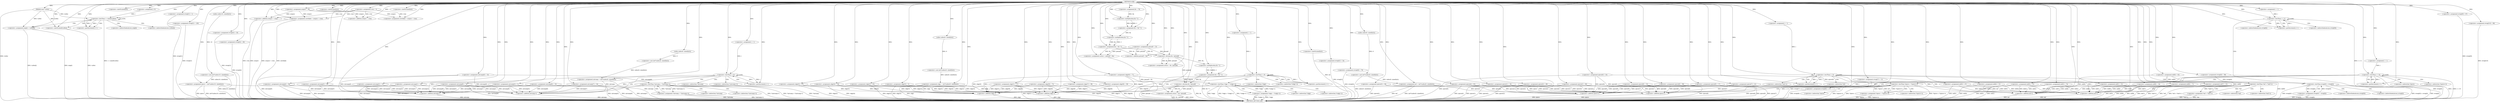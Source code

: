 digraph whfk {  
"7655398790589633931" [label = "(METHOD,whfk)" ]
"7655398790589634424" [label = "(METHOD_RETURN,void)" ]
"7655398790589633932" [label = "(PARAM,char* vydtoi)" ]
"7655398790589633940" [label = "(<operator>.assignment,cven = 5)" ]
"7655398790589633943" [label = "(<operator>.assignment,cdgjr = (int*)calloc(9, sizeof(int)))" ]
"7655398790589633945" [label = "(<operator>.cast,(int*)calloc(9, sizeof(int)))" ]
"7655398790589633947" [label = "(calloc,calloc(9, sizeof(int)))" ]
"7655398790589633949" [label = "(<operator>.sizeOf,sizeof(int))" ]
"7655398790589633951" [label = "(<operator>.assignment,cdgjr[0] = 77)" ]
"7655398790589633958" [label = "(<operator>.assignment,i=0)" ]
"7655398790589633961" [label = "(<operator>.lessThan,i < sizeof(vydtoi))" ]
"7655398790589633963" [label = "(<operator>.sizeOf,sizeof(vydtoi))" ]
"7655398790589633965" [label = "(<operator>.postIncrement,i++)" ]
"7655398790589633968" [label = "(<operator>.assignment,xoip[i] = vydtoi[i])" ]
"7655398790589633975" [label = "(<operator>.assignment,wvegt[0] = 99)" ]
"7655398790589633980" [label = "(<operator>.assignment,cdgjr[1] = 57)" ]
"7655398790589633985" [label = "(<operator>.assignment,wvegt[1] = 1)" ]
"7655398790589633991" [label = "(<operator>.assignment,znivamp = (int*)calloc(9, sizeof(int)))" ]
"7655398790589633993" [label = "(<operator>.cast,(int*)calloc(9, sizeof(int)))" ]
"7655398790589633995" [label = "(calloc,calloc(9, sizeof(int)))" ]
"7655398790589633997" [label = "(<operator>.sizeOf,sizeof(int))" ]
"7655398790589633999" [label = "(<operator>.assignment,wvegt[2] = 100)" ]
"7655398790589634004" [label = "(<operator>.assignment,znivamp[0] = 33)" ]
"7655398790589634009" [label = "(<operator>.assignment,xjmve = (int*)calloc(10, sizeof(int)))" ]
"7655398790589634011" [label = "(<operator>.cast,(int*)calloc(10, sizeof(int)))" ]
"7655398790589634013" [label = "(calloc,calloc(10, sizeof(int)))" ]
"7655398790589634015" [label = "(<operator>.sizeOf,sizeof(int))" ]
"7655398790589634017" [label = "(<operator>.assignment,cdgjr[2] = 62)" ]
"7655398790589634023" [label = "(<operator>.assignment,zcmjsw = 39)" ]
"7655398790589634026" [label = "(<operator>.assignment,znivamp[1] = 14)" ]
"7655398790589634031" [label = "(<operator>.assignment,wvegt[3] = 20)" ]
"7655398790589634036" [label = "(<operator>.assignment,wvegt[4] = 60)" ]
"7655398790589634041" [label = "(<operator>.assignment,znivamp[2] = 13)" ]
"7655398790589634046" [label = "(<operator>.assignment,cdgjr[3] = 5)" ]
"7655398790589634052" [label = "(<operator>.assignment,fiu = 76)" ]
"7655398790589634056" [label = "(<operator>.assignment,gwnudf = 23)" ]
"7655398790589634059" [label = "(<operator>.assignment,xjmve[0] = 45)" ]
"7655398790589634065" [label = "(<operator>.assignment,znivamp[3] = 56)" ]
"7655398790589634070" [label = "(<operator>.assignment,xjmve[1] = 18)" ]
"7655398790589634075" [label = "(<operator>.assignment,cdgjr[4] = 34)" ]
"7655398790589634080" [label = "(<operator>.assignment,znivamp[4] = 56)" ]
"7655398790589634085" [label = "(<operator>.assignment,znivamp[5] = 2)" ]
"7655398790589634090" [label = "(<operator>.assignment,znivamp[6] = 10)" ]
"7655398790589634095" [label = "(<operator>.assignment,xjmve[2] = 60)" ]
"7655398790589634100" [label = "(<operator>.assignment,znivamp[7] = 54)" ]
"7655398790589634106" [label = "(<operator>.assignment,xjmve[3] = 36)" ]
"7655398790589634111" [label = "(<operator>.assignment,cdgjr[5] = 97)" ]
"7655398790589634116" [label = "(<operator>.assignment,szwrkkok = zcmjsw + cven)" ]
"7655398790589634118" [label = "(<operator>.addition,zcmjsw + cven)" ]
"7655398790589634121" [label = "(<operator>.assignment,szwrkkok = zcmjsw + cven)" ]
"7655398790589634123" [label = "(<operator>.addition,zcmjsw + cven)" ]
"7655398790589634126" [label = "(<operator>.assignment,xjmve[4] = 82)" ]
"7655398790589634131" [label = "(<operator>.assignment,fiu = fiu * 2)" ]
"7655398790589634133" [label = "(<operator>.multiplication,fiu * 2)" ]
"7655398790589634136" [label = "(<operator>.assignment,fiu = fiu * 2)" ]
"7655398790589634138" [label = "(<operator>.multiplication,fiu * 2)" ]
"7655398790589634141" [label = "(<operator>.assignment,znivamp[8] = 74)" ]
"7655398790589634146" [label = "(<operator>.assignment,sstxce = gwnudf + fiu)" ]
"7655398790589634148" [label = "(<operator>.addition,gwnudf + fiu)" ]
"7655398790589634151" [label = "(<operator>.assignment,cdgjr[6] = 58)" ]
"7655398790589634156" [label = "(<operator>.assignment,exf = (int*)calloc(9, sizeof(int)))" ]
"7655398790589634158" [label = "(<operator>.cast,(int*)calloc(9, sizeof(int)))" ]
"7655398790589634160" [label = "(calloc,calloc(9, sizeof(int)))" ]
"7655398790589634162" [label = "(<operator>.sizeOf,sizeof(int))" ]
"7655398790589634166" [label = "(<operator>.assignment,i = 1)" ]
"7655398790589634169" [label = "(<operator>.lessThan,i < 9)" ]
"7655398790589634172" [label = "(<operator>.postIncrement,i++)" ]
"7655398790589634176" [label = "(<operator>.lessThan,*znivamp < *(znivamp+i))" ]
"7655398790589634180" [label = "(<operator>.addition,znivamp+i)" ]
"7655398790589634184" [label = "(<operator>.assignment,*znivamp = *(znivamp+i))" ]
"7655398790589634188" [label = "(<operator>.addition,znivamp+i)" ]
"7655398790589634191" [label = "(<operator>.assignment,sstxce = fiu / gwnudf)" ]
"7655398790589634193" [label = "(<operator>.division,fiu / gwnudf)" ]
"7655398790589634196" [label = "(<operator>.assignment,wvegt[5] = 54)" ]
"7655398790589634201" [label = "(<operator>.assignment,wvegt[6] = 79)" ]
"7655398790589634206" [label = "(<operator>.assignment,fiu = fiu * 2)" ]
"7655398790589634208" [label = "(<operator>.multiplication,fiu * 2)" ]
"7655398790589634211" [label = "(<operator>.assignment,exf[0] = 65)" ]
"7655398790589634216" [label = "(<operator>.assignment,xjmve[5] = 49)" ]
"7655398790589634221" [label = "(<operator>.assignment,exf[1] = 61)" ]
"7655398790589634226" [label = "(<operator>.assignment,sstxce = fiu / gwnudf)" ]
"7655398790589634228" [label = "(<operator>.division,fiu / gwnudf)" ]
"7655398790589634231" [label = "(<operator>.assignment,exf[2] = 74)" ]
"7655398790589634236" [label = "(<operator>.assignment,cdgjr[7] = 98)" ]
"7655398790589634241" [label = "(<operator>.assignment,exf[3] = 22)" ]
"7655398790589634246" [label = "(<operator>.assignment,wvegt[7] = 13)" ]
"7655398790589634251" [label = "(<operator>.assignment,cdgjr[8] = 75)" ]
"7655398790589634258" [label = "(<operator>.assignment,i = 1)" ]
"7655398790589634261" [label = "(<operator>.lessThan,i < 9)" ]
"7655398790589634264" [label = "(<operator>.postIncrement,i++)" ]
"7655398790589634268" [label = "(<operator>.lessThan,*cdgjr < *(cdgjr+i))" ]
"7655398790589634272" [label = "(<operator>.addition,cdgjr+i)" ]
"7655398790589634276" [label = "(<operator>.assignment,*cdgjr = *(cdgjr+i))" ]
"7655398790589634280" [label = "(<operator>.addition,cdgjr+i)" ]
"7655398790589634283" [label = "(<operator>.assignment,xjmve[6] = 98)" ]
"7655398790589634288" [label = "(<operator>.assignment,exf[4] = 22)" ]
"7655398790589634293" [label = "(<operator>.assignment,wvegt[8] = 17)" ]
"7655398790589634298" [label = "(<operator>.assignment,exf[5] = 47)" ]
"7655398790589634303" [label = "(<operator>.assignment,exf[6] = 71)" ]
"7655398790589634308" [label = "(<operator>.assignment,xjmve[7] = 41)" ]
"7655398790589634313" [label = "(<operator>.assignment,exf[7] = 61)" ]
"7655398790589634318" [label = "(<operator>.assignment,xjmve[8] = 23)" ]
"7655398790589634323" [label = "(<operator>.assignment,xjmve[9] = 17)" ]
"7655398790589634328" [label = "(<operator>.assignment,wvegt[9] = 97)" ]
"7655398790589634333" [label = "(<operator>.assignment,wvegt[10] = 88)" ]
"7655398790589634340" [label = "(<operator>.assignment,i = 1)" ]
"7655398790589634343" [label = "(<operator>.lessThan,i < 11)" ]
"7655398790589634346" [label = "(<operator>.postIncrement,i++)" ]
"7655398790589634350" [label = "(<operator>.lessThan,wvegt[0] < wvegt[i])" ]
"7655398790589634358" [label = "(<operator>.assignment,wvegt[0] = wvegt[i])" ]
"7655398790589634365" [label = "(<operator>.assignment,exf[8] = 34)" ]
"7655398790589634372" [label = "(<operator>.assignment,i = 1)" ]
"7655398790589634375" [label = "(<operator>.lessThan,i < 9)" ]
"7655398790589634378" [label = "(<operator>.postIncrement,i++)" ]
"7655398790589634382" [label = "(<operator>.lessThan,*exf < *(exf+i))" ]
"7655398790589634386" [label = "(<operator>.addition,exf+i)" ]
"7655398790589634390" [label = "(<operator>.assignment,*exf = *(exf+i))" ]
"7655398790589634394" [label = "(<operator>.addition,exf+i)" ]
"7655398790589634399" [label = "(<operator>.assignment,i = 1)" ]
"7655398790589634402" [label = "(<operator>.lessThan,i < 10)" ]
"7655398790589634405" [label = "(<operator>.postIncrement,i++)" ]
"7655398790589634409" [label = "(<operator>.lessThan,*xjmve < *(xjmve+i))" ]
"7655398790589634413" [label = "(<operator>.addition,xjmve+i)" ]
"7655398790589634417" [label = "(<operator>.assignment,*xjmve = *(xjmve+i))" ]
"7655398790589634421" [label = "(<operator>.addition,xjmve+i)" ]
"7655398790589633969" [label = "(<operator>.indirectIndexAccess,xoip[i])" ]
"7655398790589633972" [label = "(<operator>.indirectIndexAccess,vydtoi[i])" ]
"7655398790589634177" [label = "(<operator>.indirection,*znivamp)" ]
"7655398790589634179" [label = "(<operator>.indirection,*(znivamp+i))" ]
"7655398790589634185" [label = "(<operator>.indirection,*znivamp)" ]
"7655398790589634187" [label = "(<operator>.indirection,*(znivamp+i))" ]
"7655398790589634269" [label = "(<operator>.indirection,*cdgjr)" ]
"7655398790589634271" [label = "(<operator>.indirection,*(cdgjr+i))" ]
"7655398790589634277" [label = "(<operator>.indirection,*cdgjr)" ]
"7655398790589634279" [label = "(<operator>.indirection,*(cdgjr+i))" ]
"7655398790589634351" [label = "(<operator>.indirectIndexAccess,wvegt[0])" ]
"7655398790589634354" [label = "(<operator>.indirectIndexAccess,wvegt[i])" ]
"7655398790589634359" [label = "(<operator>.indirectIndexAccess,wvegt[0])" ]
"7655398790589634362" [label = "(<operator>.indirectIndexAccess,wvegt[i])" ]
"7655398790589634383" [label = "(<operator>.indirection,*exf)" ]
"7655398790589634385" [label = "(<operator>.indirection,*(exf+i))" ]
"7655398790589634391" [label = "(<operator>.indirection,*exf)" ]
"7655398790589634393" [label = "(<operator>.indirection,*(exf+i))" ]
"7655398790589634410" [label = "(<operator>.indirection,*xjmve)" ]
"7655398790589634412" [label = "(<operator>.indirection,*(xjmve+i))" ]
"7655398790589634418" [label = "(<operator>.indirection,*xjmve)" ]
"7655398790589634420" [label = "(<operator>.indirection,*(xjmve+i))" ]
  "7655398790589633932" -> "7655398790589634424"  [ label = "DDG: vydtoi"] 
  "7655398790589634413" -> "7655398790589634424"  [ label = "DDG: xjmve"] 
  "7655398790589634176" -> "7655398790589634424"  [ label = "DDG: *(znivamp+i)"] 
  "7655398790589633943" -> "7655398790589634424"  [ label = "DDG: cdgjr"] 
  "7655398790589634382" -> "7655398790589634424"  [ label = "DDG: *(exf+i)"] 
  "7655398790589634228" -> "7655398790589634424"  [ label = "DDG: fiu"] 
  "7655398790589633968" -> "7655398790589634424"  [ label = "DDG: vydtoi[i]"] 
  "7655398790589634180" -> "7655398790589634424"  [ label = "DDG: znivamp"] 
  "7655398790589634221" -> "7655398790589634424"  [ label = "DDG: exf[1]"] 
  "7655398790589634228" -> "7655398790589634424"  [ label = "DDG: gwnudf"] 
  "7655398790589634184" -> "7655398790589634424"  [ label = "DDG: *znivamp"] 
  "7655398790589634268" -> "7655398790589634424"  [ label = "DDG: *cdgjr"] 
  "7655398790589634041" -> "7655398790589634424"  [ label = "DDG: znivamp[2]"] 
  "7655398790589634065" -> "7655398790589634424"  [ label = "DDG: znivamp[3]"] 
  "7655398790589634303" -> "7655398790589634424"  [ label = "DDG: exf[6]"] 
  "7655398790589634293" -> "7655398790589634424"  [ label = "DDG: wvegt[8]"] 
  "7655398790589634080" -> "7655398790589634424"  [ label = "DDG: znivamp[4]"] 
  "7655398790589634382" -> "7655398790589634424"  [ label = "DDG: *exf"] 
  "7655398790589634004" -> "7655398790589634424"  [ label = "DDG: znivamp[0]"] 
  "7655398790589634343" -> "7655398790589634424"  [ label = "DDG: i < 11"] 
  "7655398790589634156" -> "7655398790589634424"  [ label = "DDG: exf"] 
  "7655398790589634106" -> "7655398790589634424"  [ label = "DDG: xjmve[3]"] 
  "7655398790589634231" -> "7655398790589634424"  [ label = "DDG: exf[2]"] 
  "7655398790589634046" -> "7655398790589634424"  [ label = "DDG: cdgjr[3]"] 
  "7655398790589633999" -> "7655398790589634424"  [ label = "DDG: wvegt[2]"] 
  "7655398790589634402" -> "7655398790589634424"  [ label = "DDG: i < 10"] 
  "7655398790589634298" -> "7655398790589634424"  [ label = "DDG: exf[5]"] 
  "7655398790589634075" -> "7655398790589634424"  [ label = "DDG: cdgjr[4]"] 
  "7655398790589634176" -> "7655398790589634424"  [ label = "DDG: *znivamp < *(znivamp+i)"] 
  "7655398790589634390" -> "7655398790589634424"  [ label = "DDG: *(exf+i)"] 
  "7655398790589634358" -> "7655398790589634424"  [ label = "DDG: wvegt[0]"] 
  "7655398790589634123" -> "7655398790589634424"  [ label = "DDG: cven"] 
  "7655398790589633968" -> "7655398790589634424"  [ label = "DDG: xoip[i]"] 
  "7655398790589634184" -> "7655398790589634424"  [ label = "DDG: *(znivamp+i)"] 
  "7655398790589634268" -> "7655398790589634424"  [ label = "DDG: *cdgjr < *(cdgjr+i)"] 
  "7655398790589634158" -> "7655398790589634424"  [ label = "DDG: calloc(9, sizeof(int))"] 
  "7655398790589633985" -> "7655398790589634424"  [ label = "DDG: wvegt[1]"] 
  "7655398790589634241" -> "7655398790589634424"  [ label = "DDG: exf[3]"] 
  "7655398790589634121" -> "7655398790589634424"  [ label = "DDG: zcmjsw + cven"] 
  "7655398790589634333" -> "7655398790589634424"  [ label = "DDG: wvegt[10]"] 
  "7655398790589634141" -> "7655398790589634424"  [ label = "DDG: znivamp[8]"] 
  "7655398790589633991" -> "7655398790589634424"  [ label = "DDG: znivamp"] 
  "7655398790589634318" -> "7655398790589634424"  [ label = "DDG: xjmve[8]"] 
  "7655398790589634386" -> "7655398790589634424"  [ label = "DDG: exf"] 
  "7655398790589634201" -> "7655398790589634424"  [ label = "DDG: wvegt[6]"] 
  "7655398790589634211" -> "7655398790589634424"  [ label = "DDG: exf[0]"] 
  "7655398790589634402" -> "7655398790589634424"  [ label = "DDG: i"] 
  "7655398790589634009" -> "7655398790589634424"  [ label = "DDG: (int*)calloc(10, sizeof(int))"] 
  "7655398790589634283" -> "7655398790589634424"  [ label = "DDG: xjmve[6]"] 
  "7655398790589634409" -> "7655398790589634424"  [ label = "DDG: *xjmve < *(xjmve+i)"] 
  "7655398790589634017" -> "7655398790589634424"  [ label = "DDG: cdgjr[2]"] 
  "7655398790589634031" -> "7655398790589634424"  [ label = "DDG: wvegt[3]"] 
  "7655398790589634421" -> "7655398790589634424"  [ label = "DDG: xjmve"] 
  "7655398790589634350" -> "7655398790589634424"  [ label = "DDG: wvegt[0] < wvegt[i]"] 
  "7655398790589634036" -> "7655398790589634424"  [ label = "DDG: wvegt[4]"] 
  "7655398790589634009" -> "7655398790589634424"  [ label = "DDG: xjmve"] 
  "7655398790589634246" -> "7655398790589634424"  [ label = "DDG: wvegt[7]"] 
  "7655398790589634059" -> "7655398790589634424"  [ label = "DDG: xjmve[0]"] 
  "7655398790589634090" -> "7655398790589634424"  [ label = "DDG: znivamp[6]"] 
  "7655398790589634162" -> "7655398790589634424"  [ label = "DDG: int"] 
  "7655398790589634151" -> "7655398790589634424"  [ label = "DDG: cdgjr[6]"] 
  "7655398790589634375" -> "7655398790589634424"  [ label = "DDG: i < 9"] 
  "7655398790589633961" -> "7655398790589634424"  [ label = "DDG: i < sizeof(vydtoi)"] 
  "7655398790589634280" -> "7655398790589634424"  [ label = "DDG: cdgjr"] 
  "7655398790589634011" -> "7655398790589634424"  [ label = "DDG: calloc(10, sizeof(int))"] 
  "7655398790589634095" -> "7655398790589634424"  [ label = "DDG: xjmve[2]"] 
  "7655398790589634323" -> "7655398790589634424"  [ label = "DDG: xjmve[9]"] 
  "7655398790589634276" -> "7655398790589634424"  [ label = "DDG: *cdgjr"] 
  "7655398790589634350" -> "7655398790589634424"  [ label = "DDG: wvegt[i]"] 
  "7655398790589634111" -> "7655398790589634424"  [ label = "DDG: cdgjr[5]"] 
  "7655398790589634126" -> "7655398790589634424"  [ label = "DDG: xjmve[4]"] 
  "7655398790589634409" -> "7655398790589634424"  [ label = "DDG: *(xjmve+i)"] 
  "7655398790589634390" -> "7655398790589634424"  [ label = "DDG: *exf"] 
  "7655398790589634176" -> "7655398790589634424"  [ label = "DDG: *znivamp"] 
  "7655398790589634276" -> "7655398790589634424"  [ label = "DDG: *(cdgjr+i)"] 
  "7655398790589634146" -> "7655398790589634424"  [ label = "DDG: gwnudf + fiu"] 
  "7655398790589634365" -> "7655398790589634424"  [ label = "DDG: exf[8]"] 
  "7655398790589634226" -> "7655398790589634424"  [ label = "DDG: fiu / gwnudf"] 
  "7655398790589634188" -> "7655398790589634424"  [ label = "DDG: znivamp"] 
  "7655398790589634026" -> "7655398790589634424"  [ label = "DDG: znivamp[1]"] 
  "7655398790589634350" -> "7655398790589634424"  [ label = "DDG: wvegt[0]"] 
  "7655398790589634206" -> "7655398790589634424"  [ label = "DDG: fiu * 2"] 
  "7655398790589634123" -> "7655398790589634424"  [ label = "DDG: zcmjsw"] 
  "7655398790589633951" -> "7655398790589634424"  [ label = "DDG: cdgjr[0]"] 
  "7655398790589634358" -> "7655398790589634424"  [ label = "DDG: wvegt[i]"] 
  "7655398790589634313" -> "7655398790589634424"  [ label = "DDG: exf[7]"] 
  "7655398790589634226" -> "7655398790589634424"  [ label = "DDG: sstxce"] 
  "7655398790589634417" -> "7655398790589634424"  [ label = "DDG: *xjmve"] 
  "7655398790589634085" -> "7655398790589634424"  [ label = "DDG: znivamp[5]"] 
  "7655398790589634196" -> "7655398790589634424"  [ label = "DDG: wvegt[5]"] 
  "7655398790589633963" -> "7655398790589634424"  [ label = "DDG: vydtoi"] 
  "7655398790589634100" -> "7655398790589634424"  [ label = "DDG: znivamp[7]"] 
  "7655398790589633980" -> "7655398790589634424"  [ label = "DDG: cdgjr[1]"] 
  "7655398790589633975" -> "7655398790589634424"  [ label = "DDG: wvegt[0]"] 
  "7655398790589634382" -> "7655398790589634424"  [ label = "DDG: *exf < *(exf+i)"] 
  "7655398790589634409" -> "7655398790589634424"  [ label = "DDG: *xjmve"] 
  "7655398790589634121" -> "7655398790589634424"  [ label = "DDG: szwrkkok"] 
  "7655398790589634156" -> "7655398790589634424"  [ label = "DDG: (int*)calloc(9, sizeof(int))"] 
  "7655398790589634070" -> "7655398790589634424"  [ label = "DDG: xjmve[1]"] 
  "7655398790589634251" -> "7655398790589634424"  [ label = "DDG: cdgjr[8]"] 
  "7655398790589634216" -> "7655398790589634424"  [ label = "DDG: xjmve[5]"] 
  "7655398790589634272" -> "7655398790589634424"  [ label = "DDG: cdgjr"] 
  "7655398790589634417" -> "7655398790589634424"  [ label = "DDG: *(xjmve+i)"] 
  "7655398790589634236" -> "7655398790589634424"  [ label = "DDG: cdgjr[7]"] 
  "7655398790589634288" -> "7655398790589634424"  [ label = "DDG: exf[4]"] 
  "7655398790589634308" -> "7655398790589634424"  [ label = "DDG: xjmve[7]"] 
  "7655398790589634328" -> "7655398790589634424"  [ label = "DDG: wvegt[9]"] 
  "7655398790589634268" -> "7655398790589634424"  [ label = "DDG: *(cdgjr+i)"] 
  "7655398790589634394" -> "7655398790589634424"  [ label = "DDG: exf"] 
  "7655398790589633931" -> "7655398790589633932"  [ label = "DDG: "] 
  "7655398790589633931" -> "7655398790589633940"  [ label = "DDG: "] 
  "7655398790589633945" -> "7655398790589633943"  [ label = "DDG: calloc(9, sizeof(int))"] 
  "7655398790589633931" -> "7655398790589633943"  [ label = "DDG: "] 
  "7655398790589633947" -> "7655398790589633945"  [ label = "DDG: 9"] 
  "7655398790589633931" -> "7655398790589633947"  [ label = "DDG: "] 
  "7655398790589633931" -> "7655398790589633949"  [ label = "DDG: "] 
  "7655398790589633931" -> "7655398790589633951"  [ label = "DDG: "] 
  "7655398790589633931" -> "7655398790589633958"  [ label = "DDG: "] 
  "7655398790589633958" -> "7655398790589633961"  [ label = "DDG: i"] 
  "7655398790589633965" -> "7655398790589633961"  [ label = "DDG: i"] 
  "7655398790589633931" -> "7655398790589633961"  [ label = "DDG: "] 
  "7655398790589633932" -> "7655398790589633961"  [ label = "DDG: vydtoi"] 
  "7655398790589633932" -> "7655398790589633963"  [ label = "DDG: vydtoi"] 
  "7655398790589633931" -> "7655398790589633963"  [ label = "DDG: "] 
  "7655398790589633961" -> "7655398790589633965"  [ label = "DDG: i"] 
  "7655398790589633931" -> "7655398790589633965"  [ label = "DDG: "] 
  "7655398790589633932" -> "7655398790589633968"  [ label = "DDG: vydtoi"] 
  "7655398790589633931" -> "7655398790589633968"  [ label = "DDG: "] 
  "7655398790589633931" -> "7655398790589633975"  [ label = "DDG: "] 
  "7655398790589633931" -> "7655398790589633980"  [ label = "DDG: "] 
  "7655398790589633931" -> "7655398790589633985"  [ label = "DDG: "] 
  "7655398790589633993" -> "7655398790589633991"  [ label = "DDG: calloc(9, sizeof(int))"] 
  "7655398790589633931" -> "7655398790589633991"  [ label = "DDG: "] 
  "7655398790589633995" -> "7655398790589633993"  [ label = "DDG: 9"] 
  "7655398790589633931" -> "7655398790589633995"  [ label = "DDG: "] 
  "7655398790589633931" -> "7655398790589633997"  [ label = "DDG: "] 
  "7655398790589633931" -> "7655398790589633999"  [ label = "DDG: "] 
  "7655398790589633931" -> "7655398790589634004"  [ label = "DDG: "] 
  "7655398790589634011" -> "7655398790589634009"  [ label = "DDG: calloc(10, sizeof(int))"] 
  "7655398790589633931" -> "7655398790589634009"  [ label = "DDG: "] 
  "7655398790589634013" -> "7655398790589634011"  [ label = "DDG: 10"] 
  "7655398790589633931" -> "7655398790589634013"  [ label = "DDG: "] 
  "7655398790589633931" -> "7655398790589634015"  [ label = "DDG: "] 
  "7655398790589633931" -> "7655398790589634017"  [ label = "DDG: "] 
  "7655398790589633931" -> "7655398790589634023"  [ label = "DDG: "] 
  "7655398790589633931" -> "7655398790589634026"  [ label = "DDG: "] 
  "7655398790589633931" -> "7655398790589634031"  [ label = "DDG: "] 
  "7655398790589633931" -> "7655398790589634036"  [ label = "DDG: "] 
  "7655398790589633931" -> "7655398790589634041"  [ label = "DDG: "] 
  "7655398790589633931" -> "7655398790589634046"  [ label = "DDG: "] 
  "7655398790589633931" -> "7655398790589634052"  [ label = "DDG: "] 
  "7655398790589633931" -> "7655398790589634056"  [ label = "DDG: "] 
  "7655398790589633931" -> "7655398790589634059"  [ label = "DDG: "] 
  "7655398790589633931" -> "7655398790589634065"  [ label = "DDG: "] 
  "7655398790589633931" -> "7655398790589634070"  [ label = "DDG: "] 
  "7655398790589633931" -> "7655398790589634075"  [ label = "DDG: "] 
  "7655398790589633931" -> "7655398790589634080"  [ label = "DDG: "] 
  "7655398790589633931" -> "7655398790589634085"  [ label = "DDG: "] 
  "7655398790589633931" -> "7655398790589634090"  [ label = "DDG: "] 
  "7655398790589633931" -> "7655398790589634095"  [ label = "DDG: "] 
  "7655398790589633931" -> "7655398790589634100"  [ label = "DDG: "] 
  "7655398790589633931" -> "7655398790589634106"  [ label = "DDG: "] 
  "7655398790589633931" -> "7655398790589634111"  [ label = "DDG: "] 
  "7655398790589634023" -> "7655398790589634116"  [ label = "DDG: zcmjsw"] 
  "7655398790589633931" -> "7655398790589634116"  [ label = "DDG: "] 
  "7655398790589633940" -> "7655398790589634116"  [ label = "DDG: cven"] 
  "7655398790589634023" -> "7655398790589634118"  [ label = "DDG: zcmjsw"] 
  "7655398790589633931" -> "7655398790589634118"  [ label = "DDG: "] 
  "7655398790589633940" -> "7655398790589634118"  [ label = "DDG: cven"] 
  "7655398790589633931" -> "7655398790589634121"  [ label = "DDG: "] 
  "7655398790589634023" -> "7655398790589634121"  [ label = "DDG: zcmjsw"] 
  "7655398790589633940" -> "7655398790589634121"  [ label = "DDG: cven"] 
  "7655398790589633931" -> "7655398790589634123"  [ label = "DDG: "] 
  "7655398790589634023" -> "7655398790589634123"  [ label = "DDG: zcmjsw"] 
  "7655398790589633940" -> "7655398790589634123"  [ label = "DDG: cven"] 
  "7655398790589633931" -> "7655398790589634126"  [ label = "DDG: "] 
  "7655398790589634133" -> "7655398790589634131"  [ label = "DDG: fiu"] 
  "7655398790589634133" -> "7655398790589634131"  [ label = "DDG: 2"] 
  "7655398790589633931" -> "7655398790589634131"  [ label = "DDG: "] 
  "7655398790589634052" -> "7655398790589634133"  [ label = "DDG: fiu"] 
  "7655398790589633931" -> "7655398790589634133"  [ label = "DDG: "] 
  "7655398790589634138" -> "7655398790589634136"  [ label = "DDG: fiu"] 
  "7655398790589634138" -> "7655398790589634136"  [ label = "DDG: 2"] 
  "7655398790589633931" -> "7655398790589634136"  [ label = "DDG: "] 
  "7655398790589634131" -> "7655398790589634138"  [ label = "DDG: fiu"] 
  "7655398790589633931" -> "7655398790589634138"  [ label = "DDG: "] 
  "7655398790589633931" -> "7655398790589634141"  [ label = "DDG: "] 
  "7655398790589634056" -> "7655398790589634146"  [ label = "DDG: gwnudf"] 
  "7655398790589633931" -> "7655398790589634146"  [ label = "DDG: "] 
  "7655398790589634136" -> "7655398790589634146"  [ label = "DDG: fiu"] 
  "7655398790589634056" -> "7655398790589634148"  [ label = "DDG: gwnudf"] 
  "7655398790589633931" -> "7655398790589634148"  [ label = "DDG: "] 
  "7655398790589634136" -> "7655398790589634148"  [ label = "DDG: fiu"] 
  "7655398790589633931" -> "7655398790589634151"  [ label = "DDG: "] 
  "7655398790589634158" -> "7655398790589634156"  [ label = "DDG: calloc(9, sizeof(int))"] 
  "7655398790589633931" -> "7655398790589634156"  [ label = "DDG: "] 
  "7655398790589634160" -> "7655398790589634158"  [ label = "DDG: 9"] 
  "7655398790589633931" -> "7655398790589634160"  [ label = "DDG: "] 
  "7655398790589633931" -> "7655398790589634162"  [ label = "DDG: "] 
  "7655398790589633931" -> "7655398790589634166"  [ label = "DDG: "] 
  "7655398790589634166" -> "7655398790589634169"  [ label = "DDG: i"] 
  "7655398790589634172" -> "7655398790589634169"  [ label = "DDG: i"] 
  "7655398790589633931" -> "7655398790589634169"  [ label = "DDG: "] 
  "7655398790589633931" -> "7655398790589634172"  [ label = "DDG: "] 
  "7655398790589634169" -> "7655398790589634172"  [ label = "DDG: i"] 
  "7655398790589634184" -> "7655398790589634176"  [ label = "DDG: *znivamp"] 
  "7655398790589634004" -> "7655398790589634176"  [ label = "DDG: znivamp[0]"] 
  "7655398790589634041" -> "7655398790589634180"  [ label = "DDG: znivamp[2]"] 
  "7655398790589634065" -> "7655398790589634180"  [ label = "DDG: znivamp[3]"] 
  "7655398790589634090" -> "7655398790589634180"  [ label = "DDG: znivamp[6]"] 
  "7655398790589634004" -> "7655398790589634180"  [ label = "DDG: znivamp[0]"] 
  "7655398790589634080" -> "7655398790589634180"  [ label = "DDG: znivamp[4]"] 
  "7655398790589633991" -> "7655398790589634180"  [ label = "DDG: znivamp"] 
  "7655398790589634141" -> "7655398790589634180"  [ label = "DDG: znivamp[8]"] 
  "7655398790589634026" -> "7655398790589634180"  [ label = "DDG: znivamp[1]"] 
  "7655398790589634100" -> "7655398790589634180"  [ label = "DDG: znivamp[7]"] 
  "7655398790589634085" -> "7655398790589634180"  [ label = "DDG: znivamp[5]"] 
  "7655398790589633931" -> "7655398790589634180"  [ label = "DDG: "] 
  "7655398790589634169" -> "7655398790589634180"  [ label = "DDG: i"] 
  "7655398790589634176" -> "7655398790589634184"  [ label = "DDG: *(znivamp+i)"] 
  "7655398790589634041" -> "7655398790589634188"  [ label = "DDG: znivamp[2]"] 
  "7655398790589634065" -> "7655398790589634188"  [ label = "DDG: znivamp[3]"] 
  "7655398790589634141" -> "7655398790589634188"  [ label = "DDG: znivamp[8]"] 
  "7655398790589634090" -> "7655398790589634188"  [ label = "DDG: znivamp[6]"] 
  "7655398790589634026" -> "7655398790589634188"  [ label = "DDG: znivamp[1]"] 
  "7655398790589634004" -> "7655398790589634188"  [ label = "DDG: znivamp[0]"] 
  "7655398790589634080" -> "7655398790589634188"  [ label = "DDG: znivamp[4]"] 
  "7655398790589634100" -> "7655398790589634188"  [ label = "DDG: znivamp[7]"] 
  "7655398790589634085" -> "7655398790589634188"  [ label = "DDG: znivamp[5]"] 
  "7655398790589633931" -> "7655398790589634188"  [ label = "DDG: "] 
  "7655398790589634169" -> "7655398790589634188"  [ label = "DDG: i"] 
  "7655398790589634193" -> "7655398790589634191"  [ label = "DDG: fiu"] 
  "7655398790589634193" -> "7655398790589634191"  [ label = "DDG: gwnudf"] 
  "7655398790589633931" -> "7655398790589634191"  [ label = "DDG: "] 
  "7655398790589633931" -> "7655398790589634193"  [ label = "DDG: "] 
  "7655398790589634136" -> "7655398790589634193"  [ label = "DDG: fiu"] 
  "7655398790589634056" -> "7655398790589634193"  [ label = "DDG: gwnudf"] 
  "7655398790589633931" -> "7655398790589634196"  [ label = "DDG: "] 
  "7655398790589633931" -> "7655398790589634201"  [ label = "DDG: "] 
  "7655398790589634208" -> "7655398790589634206"  [ label = "DDG: fiu"] 
  "7655398790589634208" -> "7655398790589634206"  [ label = "DDG: 2"] 
  "7655398790589633931" -> "7655398790589634206"  [ label = "DDG: "] 
  "7655398790589634193" -> "7655398790589634208"  [ label = "DDG: fiu"] 
  "7655398790589633931" -> "7655398790589634208"  [ label = "DDG: "] 
  "7655398790589633931" -> "7655398790589634211"  [ label = "DDG: "] 
  "7655398790589633931" -> "7655398790589634216"  [ label = "DDG: "] 
  "7655398790589633931" -> "7655398790589634221"  [ label = "DDG: "] 
  "7655398790589634228" -> "7655398790589634226"  [ label = "DDG: fiu"] 
  "7655398790589634228" -> "7655398790589634226"  [ label = "DDG: gwnudf"] 
  "7655398790589633931" -> "7655398790589634226"  [ label = "DDG: "] 
  "7655398790589634206" -> "7655398790589634228"  [ label = "DDG: fiu"] 
  "7655398790589633931" -> "7655398790589634228"  [ label = "DDG: "] 
  "7655398790589634193" -> "7655398790589634228"  [ label = "DDG: gwnudf"] 
  "7655398790589633931" -> "7655398790589634231"  [ label = "DDG: "] 
  "7655398790589633931" -> "7655398790589634236"  [ label = "DDG: "] 
  "7655398790589633931" -> "7655398790589634241"  [ label = "DDG: "] 
  "7655398790589633931" -> "7655398790589634246"  [ label = "DDG: "] 
  "7655398790589633931" -> "7655398790589634251"  [ label = "DDG: "] 
  "7655398790589633931" -> "7655398790589634258"  [ label = "DDG: "] 
  "7655398790589634264" -> "7655398790589634261"  [ label = "DDG: i"] 
  "7655398790589634258" -> "7655398790589634261"  [ label = "DDG: i"] 
  "7655398790589633931" -> "7655398790589634261"  [ label = "DDG: "] 
  "7655398790589633931" -> "7655398790589634264"  [ label = "DDG: "] 
  "7655398790589634261" -> "7655398790589634264"  [ label = "DDG: i"] 
  "7655398790589634276" -> "7655398790589634268"  [ label = "DDG: *cdgjr"] 
  "7655398790589633951" -> "7655398790589634268"  [ label = "DDG: cdgjr[0]"] 
  "7655398790589633943" -> "7655398790589634272"  [ label = "DDG: cdgjr"] 
  "7655398790589634017" -> "7655398790589634272"  [ label = "DDG: cdgjr[2]"] 
  "7655398790589634151" -> "7655398790589634272"  [ label = "DDG: cdgjr[6]"] 
  "7655398790589634111" -> "7655398790589634272"  [ label = "DDG: cdgjr[5]"] 
  "7655398790589633951" -> "7655398790589634272"  [ label = "DDG: cdgjr[0]"] 
  "7655398790589633980" -> "7655398790589634272"  [ label = "DDG: cdgjr[1]"] 
  "7655398790589634251" -> "7655398790589634272"  [ label = "DDG: cdgjr[8]"] 
  "7655398790589634075" -> "7655398790589634272"  [ label = "DDG: cdgjr[4]"] 
  "7655398790589634046" -> "7655398790589634272"  [ label = "DDG: cdgjr[3]"] 
  "7655398790589634236" -> "7655398790589634272"  [ label = "DDG: cdgjr[7]"] 
  "7655398790589633931" -> "7655398790589634272"  [ label = "DDG: "] 
  "7655398790589634261" -> "7655398790589634272"  [ label = "DDG: i"] 
  "7655398790589634268" -> "7655398790589634276"  [ label = "DDG: *(cdgjr+i)"] 
  "7655398790589634017" -> "7655398790589634280"  [ label = "DDG: cdgjr[2]"] 
  "7655398790589634151" -> "7655398790589634280"  [ label = "DDG: cdgjr[6]"] 
  "7655398790589634111" -> "7655398790589634280"  [ label = "DDG: cdgjr[5]"] 
  "7655398790589633951" -> "7655398790589634280"  [ label = "DDG: cdgjr[0]"] 
  "7655398790589633980" -> "7655398790589634280"  [ label = "DDG: cdgjr[1]"] 
  "7655398790589634251" -> "7655398790589634280"  [ label = "DDG: cdgjr[8]"] 
  "7655398790589634075" -> "7655398790589634280"  [ label = "DDG: cdgjr[4]"] 
  "7655398790589634046" -> "7655398790589634280"  [ label = "DDG: cdgjr[3]"] 
  "7655398790589634236" -> "7655398790589634280"  [ label = "DDG: cdgjr[7]"] 
  "7655398790589633931" -> "7655398790589634280"  [ label = "DDG: "] 
  "7655398790589633943" -> "7655398790589634280"  [ label = "DDG: cdgjr"] 
  "7655398790589634261" -> "7655398790589634280"  [ label = "DDG: i"] 
  "7655398790589633931" -> "7655398790589634283"  [ label = "DDG: "] 
  "7655398790589633931" -> "7655398790589634288"  [ label = "DDG: "] 
  "7655398790589633931" -> "7655398790589634293"  [ label = "DDG: "] 
  "7655398790589633931" -> "7655398790589634298"  [ label = "DDG: "] 
  "7655398790589633931" -> "7655398790589634303"  [ label = "DDG: "] 
  "7655398790589633931" -> "7655398790589634308"  [ label = "DDG: "] 
  "7655398790589633931" -> "7655398790589634313"  [ label = "DDG: "] 
  "7655398790589633931" -> "7655398790589634318"  [ label = "DDG: "] 
  "7655398790589633931" -> "7655398790589634323"  [ label = "DDG: "] 
  "7655398790589633931" -> "7655398790589634328"  [ label = "DDG: "] 
  "7655398790589633931" -> "7655398790589634333"  [ label = "DDG: "] 
  "7655398790589633931" -> "7655398790589634340"  [ label = "DDG: "] 
  "7655398790589634346" -> "7655398790589634343"  [ label = "DDG: i"] 
  "7655398790589634340" -> "7655398790589634343"  [ label = "DDG: i"] 
  "7655398790589633931" -> "7655398790589634343"  [ label = "DDG: "] 
  "7655398790589634343" -> "7655398790589634346"  [ label = "DDG: i"] 
  "7655398790589633931" -> "7655398790589634346"  [ label = "DDG: "] 
  "7655398790589634358" -> "7655398790589634350"  [ label = "DDG: wvegt[0]"] 
  "7655398790589633975" -> "7655398790589634350"  [ label = "DDG: wvegt[0]"] 
  "7655398790589634350" -> "7655398790589634358"  [ label = "DDG: wvegt[i]"] 
  "7655398790589633931" -> "7655398790589634365"  [ label = "DDG: "] 
  "7655398790589633931" -> "7655398790589634372"  [ label = "DDG: "] 
  "7655398790589634372" -> "7655398790589634375"  [ label = "DDG: i"] 
  "7655398790589634378" -> "7655398790589634375"  [ label = "DDG: i"] 
  "7655398790589633931" -> "7655398790589634375"  [ label = "DDG: "] 
  "7655398790589633931" -> "7655398790589634378"  [ label = "DDG: "] 
  "7655398790589634375" -> "7655398790589634378"  [ label = "DDG: i"] 
  "7655398790589634211" -> "7655398790589634382"  [ label = "DDG: exf[0]"] 
  "7655398790589634390" -> "7655398790589634382"  [ label = "DDG: *exf"] 
  "7655398790589634221" -> "7655398790589634386"  [ label = "DDG: exf[1]"] 
  "7655398790589634303" -> "7655398790589634386"  [ label = "DDG: exf[6]"] 
  "7655398790589634156" -> "7655398790589634386"  [ label = "DDG: exf"] 
  "7655398790589634231" -> "7655398790589634386"  [ label = "DDG: exf[2]"] 
  "7655398790589634298" -> "7655398790589634386"  [ label = "DDG: exf[5]"] 
  "7655398790589634241" -> "7655398790589634386"  [ label = "DDG: exf[3]"] 
  "7655398790589634365" -> "7655398790589634386"  [ label = "DDG: exf[8]"] 
  "7655398790589634313" -> "7655398790589634386"  [ label = "DDG: exf[7]"] 
  "7655398790589634288" -> "7655398790589634386"  [ label = "DDG: exf[4]"] 
  "7655398790589634211" -> "7655398790589634386"  [ label = "DDG: exf[0]"] 
  "7655398790589633931" -> "7655398790589634386"  [ label = "DDG: "] 
  "7655398790589634375" -> "7655398790589634386"  [ label = "DDG: i"] 
  "7655398790589634382" -> "7655398790589634390"  [ label = "DDG: *(exf+i)"] 
  "7655398790589634221" -> "7655398790589634394"  [ label = "DDG: exf[1]"] 
  "7655398790589634303" -> "7655398790589634394"  [ label = "DDG: exf[6]"] 
  "7655398790589634231" -> "7655398790589634394"  [ label = "DDG: exf[2]"] 
  "7655398790589634298" -> "7655398790589634394"  [ label = "DDG: exf[5]"] 
  "7655398790589634241" -> "7655398790589634394"  [ label = "DDG: exf[3]"] 
  "7655398790589634365" -> "7655398790589634394"  [ label = "DDG: exf[8]"] 
  "7655398790589634313" -> "7655398790589634394"  [ label = "DDG: exf[7]"] 
  "7655398790589634288" -> "7655398790589634394"  [ label = "DDG: exf[4]"] 
  "7655398790589634211" -> "7655398790589634394"  [ label = "DDG: exf[0]"] 
  "7655398790589633931" -> "7655398790589634394"  [ label = "DDG: "] 
  "7655398790589634156" -> "7655398790589634394"  [ label = "DDG: exf"] 
  "7655398790589634375" -> "7655398790589634394"  [ label = "DDG: i"] 
  "7655398790589633931" -> "7655398790589634399"  [ label = "DDG: "] 
  "7655398790589634399" -> "7655398790589634402"  [ label = "DDG: i"] 
  "7655398790589634405" -> "7655398790589634402"  [ label = "DDG: i"] 
  "7655398790589633931" -> "7655398790589634402"  [ label = "DDG: "] 
  "7655398790589633931" -> "7655398790589634405"  [ label = "DDG: "] 
  "7655398790589634402" -> "7655398790589634405"  [ label = "DDG: i"] 
  "7655398790589634059" -> "7655398790589634409"  [ label = "DDG: xjmve[0]"] 
  "7655398790589634417" -> "7655398790589634409"  [ label = "DDG: *xjmve"] 
  "7655398790589634106" -> "7655398790589634413"  [ label = "DDG: xjmve[3]"] 
  "7655398790589634318" -> "7655398790589634413"  [ label = "DDG: xjmve[8]"] 
  "7655398790589634009" -> "7655398790589634413"  [ label = "DDG: xjmve"] 
  "7655398790589634059" -> "7655398790589634413"  [ label = "DDG: xjmve[0]"] 
  "7655398790589634126" -> "7655398790589634413"  [ label = "DDG: xjmve[4]"] 
  "7655398790589634308" -> "7655398790589634413"  [ label = "DDG: xjmve[7]"] 
  "7655398790589634283" -> "7655398790589634413"  [ label = "DDG: xjmve[6]"] 
  "7655398790589634095" -> "7655398790589634413"  [ label = "DDG: xjmve[2]"] 
  "7655398790589634323" -> "7655398790589634413"  [ label = "DDG: xjmve[9]"] 
  "7655398790589634070" -> "7655398790589634413"  [ label = "DDG: xjmve[1]"] 
  "7655398790589634216" -> "7655398790589634413"  [ label = "DDG: xjmve[5]"] 
  "7655398790589633931" -> "7655398790589634413"  [ label = "DDG: "] 
  "7655398790589634402" -> "7655398790589634413"  [ label = "DDG: i"] 
  "7655398790589634409" -> "7655398790589634417"  [ label = "DDG: *(xjmve+i)"] 
  "7655398790589634106" -> "7655398790589634421"  [ label = "DDG: xjmve[3]"] 
  "7655398790589634318" -> "7655398790589634421"  [ label = "DDG: xjmve[8]"] 
  "7655398790589634283" -> "7655398790589634421"  [ label = "DDG: xjmve[6]"] 
  "7655398790589634059" -> "7655398790589634421"  [ label = "DDG: xjmve[0]"] 
  "7655398790589634126" -> "7655398790589634421"  [ label = "DDG: xjmve[4]"] 
  "7655398790589634308" -> "7655398790589634421"  [ label = "DDG: xjmve[7]"] 
  "7655398790589634095" -> "7655398790589634421"  [ label = "DDG: xjmve[2]"] 
  "7655398790589634323" -> "7655398790589634421"  [ label = "DDG: xjmve[9]"] 
  "7655398790589634070" -> "7655398790589634421"  [ label = "DDG: xjmve[1]"] 
  "7655398790589634216" -> "7655398790589634421"  [ label = "DDG: xjmve[5]"] 
  "7655398790589633931" -> "7655398790589634421"  [ label = "DDG: "] 
  "7655398790589634402" -> "7655398790589634421"  [ label = "DDG: i"] 
  "7655398790589633961" -> "7655398790589633969"  [ label = "CDG: "] 
  "7655398790589633961" -> "7655398790589633968"  [ label = "CDG: "] 
  "7655398790589633961" -> "7655398790589633972"  [ label = "CDG: "] 
  "7655398790589633961" -> "7655398790589633963"  [ label = "CDG: "] 
  "7655398790589633961" -> "7655398790589633961"  [ label = "CDG: "] 
  "7655398790589633961" -> "7655398790589633965"  [ label = "CDG: "] 
  "7655398790589634169" -> "7655398790589634179"  [ label = "CDG: "] 
  "7655398790589634169" -> "7655398790589634177"  [ label = "CDG: "] 
  "7655398790589634169" -> "7655398790589634176"  [ label = "CDG: "] 
  "7655398790589634169" -> "7655398790589634180"  [ label = "CDG: "] 
  "7655398790589634169" -> "7655398790589634169"  [ label = "CDG: "] 
  "7655398790589634169" -> "7655398790589634172"  [ label = "CDG: "] 
  "7655398790589634176" -> "7655398790589634187"  [ label = "CDG: "] 
  "7655398790589634176" -> "7655398790589634185"  [ label = "CDG: "] 
  "7655398790589634176" -> "7655398790589634184"  [ label = "CDG: "] 
  "7655398790589634176" -> "7655398790589634188"  [ label = "CDG: "] 
  "7655398790589634261" -> "7655398790589634272"  [ label = "CDG: "] 
  "7655398790589634261" -> "7655398790589634261"  [ label = "CDG: "] 
  "7655398790589634261" -> "7655398790589634271"  [ label = "CDG: "] 
  "7655398790589634261" -> "7655398790589634264"  [ label = "CDG: "] 
  "7655398790589634261" -> "7655398790589634269"  [ label = "CDG: "] 
  "7655398790589634261" -> "7655398790589634268"  [ label = "CDG: "] 
  "7655398790589634268" -> "7655398790589634279"  [ label = "CDG: "] 
  "7655398790589634268" -> "7655398790589634277"  [ label = "CDG: "] 
  "7655398790589634268" -> "7655398790589634276"  [ label = "CDG: "] 
  "7655398790589634268" -> "7655398790589634280"  [ label = "CDG: "] 
  "7655398790589634343" -> "7655398790589634354"  [ label = "CDG: "] 
  "7655398790589634343" -> "7655398790589634343"  [ label = "CDG: "] 
  "7655398790589634343" -> "7655398790589634346"  [ label = "CDG: "] 
  "7655398790589634343" -> "7655398790589634351"  [ label = "CDG: "] 
  "7655398790589634343" -> "7655398790589634350"  [ label = "CDG: "] 
  "7655398790589634350" -> "7655398790589634359"  [ label = "CDG: "] 
  "7655398790589634350" -> "7655398790589634358"  [ label = "CDG: "] 
  "7655398790589634350" -> "7655398790589634362"  [ label = "CDG: "] 
  "7655398790589634375" -> "7655398790589634385"  [ label = "CDG: "] 
  "7655398790589634375" -> "7655398790589634386"  [ label = "CDG: "] 
  "7655398790589634375" -> "7655398790589634375"  [ label = "CDG: "] 
  "7655398790589634375" -> "7655398790589634378"  [ label = "CDG: "] 
  "7655398790589634375" -> "7655398790589634383"  [ label = "CDG: "] 
  "7655398790589634375" -> "7655398790589634382"  [ label = "CDG: "] 
  "7655398790589634382" -> "7655398790589634391"  [ label = "CDG: "] 
  "7655398790589634382" -> "7655398790589634390"  [ label = "CDG: "] 
  "7655398790589634382" -> "7655398790589634393"  [ label = "CDG: "] 
  "7655398790589634382" -> "7655398790589634394"  [ label = "CDG: "] 
  "7655398790589634402" -> "7655398790589634402"  [ label = "CDG: "] 
  "7655398790589634402" -> "7655398790589634405"  [ label = "CDG: "] 
  "7655398790589634402" -> "7655398790589634409"  [ label = "CDG: "] 
  "7655398790589634402" -> "7655398790589634410"  [ label = "CDG: "] 
  "7655398790589634402" -> "7655398790589634413"  [ label = "CDG: "] 
  "7655398790589634402" -> "7655398790589634412"  [ label = "CDG: "] 
  "7655398790589634409" -> "7655398790589634417"  [ label = "CDG: "] 
  "7655398790589634409" -> "7655398790589634418"  [ label = "CDG: "] 
  "7655398790589634409" -> "7655398790589634421"  [ label = "CDG: "] 
  "7655398790589634409" -> "7655398790589634420"  [ label = "CDG: "] 
}
